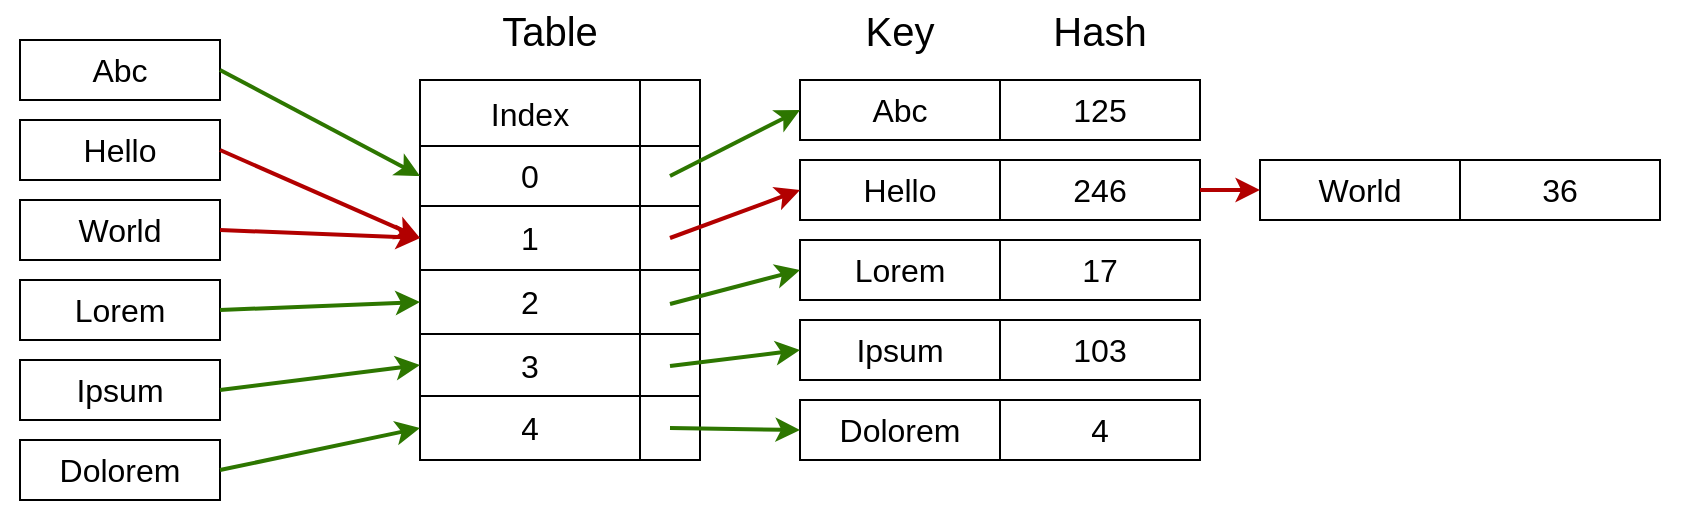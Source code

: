 <mxfile version="23.1.5" type="device">
  <diagram name="Page-1" id="P6LAiym1Qo-3_L6eZ71K">
    <mxGraphModel dx="768" dy="452" grid="1" gridSize="10" guides="1" tooltips="1" connect="1" arrows="1" fold="1" page="1" pageScale="1" pageWidth="850" pageHeight="1100" background="none" math="0" shadow="0">
      <root>
        <mxCell id="0" />
        <mxCell id="1" parent="0" />
        <mxCell id="w5COLIld3eXna8TZJXDG-129" value="" style="rounded=0;whiteSpace=wrap;html=1;fillColor=none;strokeColor=none;" vertex="1" parent="1">
          <mxGeometry x="120" y="150" width="840" height="260" as="geometry" />
        </mxCell>
        <mxCell id="w5COLIld3eXna8TZJXDG-1" value="" style="shape=table;startSize=0;container=1;collapsible=0;childLayout=tableLayout;fontSize=16;" vertex="1" parent="1">
          <mxGeometry x="330" y="190" width="140" height="190" as="geometry" />
        </mxCell>
        <mxCell id="w5COLIld3eXna8TZJXDG-2" value="" style="shape=tableRow;horizontal=0;startSize=0;swimlaneHead=0;swimlaneBody=0;strokeColor=inherit;top=0;left=0;bottom=0;right=0;collapsible=0;dropTarget=0;fillColor=none;points=[[0,0.5],[1,0.5]];portConstraint=eastwest;fontSize=16;" vertex="1" parent="w5COLIld3eXna8TZJXDG-1">
          <mxGeometry width="140" height="33" as="geometry" />
        </mxCell>
        <mxCell id="w5COLIld3eXna8TZJXDG-3" value="Index" style="shape=partialRectangle;html=1;whiteSpace=wrap;connectable=0;strokeColor=inherit;overflow=hidden;fillColor=none;top=0;left=0;bottom=0;right=0;pointerEvents=1;fontSize=16;" vertex="1" parent="w5COLIld3eXna8TZJXDG-2">
          <mxGeometry width="110" height="33" as="geometry">
            <mxRectangle width="110" height="33" as="alternateBounds" />
          </mxGeometry>
        </mxCell>
        <mxCell id="w5COLIld3eXna8TZJXDG-4" value="" style="shape=partialRectangle;html=1;whiteSpace=wrap;connectable=0;strokeColor=inherit;overflow=hidden;fillColor=none;top=0;left=0;bottom=0;right=0;pointerEvents=1;fontSize=16;" vertex="1" parent="w5COLIld3eXna8TZJXDG-2">
          <mxGeometry x="110" width="30" height="33" as="geometry">
            <mxRectangle width="30" height="33" as="alternateBounds" />
          </mxGeometry>
        </mxCell>
        <mxCell id="w5COLIld3eXna8TZJXDG-6" value="" style="shape=tableRow;horizontal=0;startSize=0;swimlaneHead=0;swimlaneBody=0;strokeColor=inherit;top=0;left=0;bottom=0;right=0;collapsible=0;dropTarget=0;fillColor=none;points=[[0,0.5],[1,0.5]];portConstraint=eastwest;fontSize=16;" vertex="1" parent="w5COLIld3eXna8TZJXDG-1">
          <mxGeometry y="33" width="140" height="30" as="geometry" />
        </mxCell>
        <mxCell id="w5COLIld3eXna8TZJXDG-7" value="0" style="shape=partialRectangle;html=1;whiteSpace=wrap;connectable=0;strokeColor=inherit;overflow=hidden;fillColor=none;top=0;left=0;bottom=0;right=0;pointerEvents=1;fontSize=16;" vertex="1" parent="w5COLIld3eXna8TZJXDG-6">
          <mxGeometry width="110" height="30" as="geometry">
            <mxRectangle width="110" height="30" as="alternateBounds" />
          </mxGeometry>
        </mxCell>
        <mxCell id="w5COLIld3eXna8TZJXDG-8" value="" style="shape=partialRectangle;html=1;whiteSpace=wrap;connectable=0;strokeColor=inherit;overflow=hidden;fillColor=none;top=0;left=0;bottom=0;right=0;pointerEvents=1;fontSize=16;" vertex="1" parent="w5COLIld3eXna8TZJXDG-6">
          <mxGeometry x="110" width="30" height="30" as="geometry">
            <mxRectangle width="30" height="30" as="alternateBounds" />
          </mxGeometry>
        </mxCell>
        <mxCell id="w5COLIld3eXna8TZJXDG-10" value="" style="shape=tableRow;horizontal=0;startSize=0;swimlaneHead=0;swimlaneBody=0;strokeColor=inherit;top=0;left=0;bottom=0;right=0;collapsible=0;dropTarget=0;fillColor=none;points=[[0,0.5],[1,0.5]];portConstraint=eastwest;fontSize=16;" vertex="1" parent="w5COLIld3eXna8TZJXDG-1">
          <mxGeometry y="63" width="140" height="32" as="geometry" />
        </mxCell>
        <mxCell id="w5COLIld3eXna8TZJXDG-11" value="1" style="shape=partialRectangle;html=1;whiteSpace=wrap;connectable=0;strokeColor=inherit;overflow=hidden;fillColor=none;top=0;left=0;bottom=0;right=0;pointerEvents=1;fontSize=16;" vertex="1" parent="w5COLIld3eXna8TZJXDG-10">
          <mxGeometry width="110" height="32" as="geometry">
            <mxRectangle width="110" height="32" as="alternateBounds" />
          </mxGeometry>
        </mxCell>
        <mxCell id="w5COLIld3eXna8TZJXDG-12" value="" style="shape=partialRectangle;html=1;whiteSpace=wrap;connectable=0;strokeColor=inherit;overflow=hidden;fillColor=none;top=0;left=0;bottom=0;right=0;pointerEvents=1;fontSize=16;" vertex="1" parent="w5COLIld3eXna8TZJXDG-10">
          <mxGeometry x="110" width="30" height="32" as="geometry">
            <mxRectangle width="30" height="32" as="alternateBounds" />
          </mxGeometry>
        </mxCell>
        <mxCell id="w5COLIld3eXna8TZJXDG-20" style="shape=tableRow;horizontal=0;startSize=0;swimlaneHead=0;swimlaneBody=0;strokeColor=inherit;top=0;left=0;bottom=0;right=0;collapsible=0;dropTarget=0;fillColor=none;points=[[0,0.5],[1,0.5]];portConstraint=eastwest;fontSize=16;" vertex="1" parent="w5COLIld3eXna8TZJXDG-1">
          <mxGeometry y="95" width="140" height="32" as="geometry" />
        </mxCell>
        <mxCell id="w5COLIld3eXna8TZJXDG-21" value="2" style="shape=partialRectangle;html=1;whiteSpace=wrap;connectable=0;strokeColor=inherit;overflow=hidden;fillColor=none;top=0;left=0;bottom=0;right=0;pointerEvents=1;fontSize=16;" vertex="1" parent="w5COLIld3eXna8TZJXDG-20">
          <mxGeometry width="110" height="32" as="geometry">
            <mxRectangle width="110" height="32" as="alternateBounds" />
          </mxGeometry>
        </mxCell>
        <mxCell id="w5COLIld3eXna8TZJXDG-22" style="shape=partialRectangle;html=1;whiteSpace=wrap;connectable=0;strokeColor=inherit;overflow=hidden;fillColor=none;top=0;left=0;bottom=0;right=0;pointerEvents=1;fontSize=16;" vertex="1" parent="w5COLIld3eXna8TZJXDG-20">
          <mxGeometry x="110" width="30" height="32" as="geometry">
            <mxRectangle width="30" height="32" as="alternateBounds" />
          </mxGeometry>
        </mxCell>
        <mxCell id="w5COLIld3eXna8TZJXDG-17" style="shape=tableRow;horizontal=0;startSize=0;swimlaneHead=0;swimlaneBody=0;strokeColor=inherit;top=0;left=0;bottom=0;right=0;collapsible=0;dropTarget=0;fillColor=none;points=[[0,0.5],[1,0.5]];portConstraint=eastwest;fontSize=16;" vertex="1" parent="w5COLIld3eXna8TZJXDG-1">
          <mxGeometry y="127" width="140" height="31" as="geometry" />
        </mxCell>
        <mxCell id="w5COLIld3eXna8TZJXDG-18" value="3" style="shape=partialRectangle;html=1;whiteSpace=wrap;connectable=0;strokeColor=inherit;overflow=hidden;fillColor=none;top=0;left=0;bottom=0;right=0;pointerEvents=1;fontSize=16;" vertex="1" parent="w5COLIld3eXna8TZJXDG-17">
          <mxGeometry width="110" height="31" as="geometry">
            <mxRectangle width="110" height="31" as="alternateBounds" />
          </mxGeometry>
        </mxCell>
        <mxCell id="w5COLIld3eXna8TZJXDG-19" style="shape=partialRectangle;html=1;whiteSpace=wrap;connectable=0;strokeColor=inherit;overflow=hidden;fillColor=none;top=0;left=0;bottom=0;right=0;pointerEvents=1;fontSize=16;" vertex="1" parent="w5COLIld3eXna8TZJXDG-17">
          <mxGeometry x="110" width="30" height="31" as="geometry">
            <mxRectangle width="30" height="31" as="alternateBounds" />
          </mxGeometry>
        </mxCell>
        <mxCell id="w5COLIld3eXna8TZJXDG-14" style="shape=tableRow;horizontal=0;startSize=0;swimlaneHead=0;swimlaneBody=0;strokeColor=inherit;top=0;left=0;bottom=0;right=0;collapsible=0;dropTarget=0;fillColor=none;points=[[0,0.5],[1,0.5]];portConstraint=eastwest;fontSize=16;" vertex="1" parent="w5COLIld3eXna8TZJXDG-1">
          <mxGeometry y="158" width="140" height="32" as="geometry" />
        </mxCell>
        <mxCell id="w5COLIld3eXna8TZJXDG-15" value="4" style="shape=partialRectangle;html=1;whiteSpace=wrap;connectable=0;strokeColor=inherit;overflow=hidden;fillColor=none;top=0;left=0;bottom=0;right=0;pointerEvents=1;fontSize=16;" vertex="1" parent="w5COLIld3eXna8TZJXDG-14">
          <mxGeometry width="110" height="32" as="geometry">
            <mxRectangle width="110" height="32" as="alternateBounds" />
          </mxGeometry>
        </mxCell>
        <mxCell id="w5COLIld3eXna8TZJXDG-16" style="shape=partialRectangle;html=1;whiteSpace=wrap;connectable=0;strokeColor=inherit;overflow=hidden;fillColor=none;top=0;left=0;bottom=0;right=0;pointerEvents=1;fontSize=16;" vertex="1" parent="w5COLIld3eXna8TZJXDG-14">
          <mxGeometry x="110" width="30" height="32" as="geometry">
            <mxRectangle width="30" height="32" as="alternateBounds" />
          </mxGeometry>
        </mxCell>
        <mxCell id="w5COLIld3eXna8TZJXDG-26" value="" style="shape=table;startSize=0;container=1;collapsible=0;childLayout=tableLayout;fontSize=16;" vertex="1" parent="1">
          <mxGeometry x="520" y="190" width="200" height="30" as="geometry" />
        </mxCell>
        <mxCell id="w5COLIld3eXna8TZJXDG-27" value="" style="shape=tableRow;horizontal=0;startSize=0;swimlaneHead=0;swimlaneBody=0;strokeColor=inherit;top=0;left=0;bottom=0;right=0;collapsible=0;dropTarget=0;fillColor=none;points=[[0,0.5],[1,0.5]];portConstraint=eastwest;fontSize=16;" vertex="1" parent="w5COLIld3eXna8TZJXDG-26">
          <mxGeometry width="200" height="30" as="geometry" />
        </mxCell>
        <mxCell id="w5COLIld3eXna8TZJXDG-28" value="Abc" style="shape=partialRectangle;html=1;whiteSpace=wrap;connectable=0;strokeColor=inherit;overflow=hidden;fillColor=none;top=0;left=0;bottom=0;right=0;pointerEvents=1;fontSize=16;" vertex="1" parent="w5COLIld3eXna8TZJXDG-27">
          <mxGeometry width="100" height="30" as="geometry">
            <mxRectangle width="100" height="30" as="alternateBounds" />
          </mxGeometry>
        </mxCell>
        <mxCell id="w5COLIld3eXna8TZJXDG-29" value="125" style="shape=partialRectangle;html=1;whiteSpace=wrap;connectable=0;strokeColor=inherit;overflow=hidden;fillColor=none;top=0;left=0;bottom=0;right=0;pointerEvents=1;fontSize=16;" vertex="1" parent="w5COLIld3eXna8TZJXDG-27">
          <mxGeometry x="100" width="100" height="30" as="geometry">
            <mxRectangle width="100" height="30" as="alternateBounds" />
          </mxGeometry>
        </mxCell>
        <mxCell id="w5COLIld3eXna8TZJXDG-39" value="" style="shape=table;startSize=0;container=1;collapsible=0;childLayout=tableLayout;fontSize=16;" vertex="1" parent="1">
          <mxGeometry x="520" y="230" width="200" height="30" as="geometry" />
        </mxCell>
        <mxCell id="w5COLIld3eXna8TZJXDG-40" value="" style="shape=tableRow;horizontal=0;startSize=0;swimlaneHead=0;swimlaneBody=0;strokeColor=inherit;top=0;left=0;bottom=0;right=0;collapsible=0;dropTarget=0;fillColor=none;points=[[0,0.5],[1,0.5]];portConstraint=eastwest;fontSize=16;" vertex="1" parent="w5COLIld3eXna8TZJXDG-39">
          <mxGeometry width="200" height="30" as="geometry" />
        </mxCell>
        <mxCell id="w5COLIld3eXna8TZJXDG-41" value="Hello" style="shape=partialRectangle;html=1;whiteSpace=wrap;connectable=0;strokeColor=inherit;overflow=hidden;fillColor=none;top=0;left=0;bottom=0;right=0;pointerEvents=1;fontSize=16;" vertex="1" parent="w5COLIld3eXna8TZJXDG-40">
          <mxGeometry width="100" height="30" as="geometry">
            <mxRectangle width="100" height="30" as="alternateBounds" />
          </mxGeometry>
        </mxCell>
        <mxCell id="w5COLIld3eXna8TZJXDG-42" value="246" style="shape=partialRectangle;html=1;whiteSpace=wrap;connectable=0;strokeColor=inherit;overflow=hidden;fillColor=none;top=0;left=0;bottom=0;right=0;pointerEvents=1;fontSize=16;" vertex="1" parent="w5COLIld3eXna8TZJXDG-40">
          <mxGeometry x="100" width="100" height="30" as="geometry">
            <mxRectangle width="100" height="30" as="alternateBounds" />
          </mxGeometry>
        </mxCell>
        <mxCell id="w5COLIld3eXna8TZJXDG-44" value="" style="shape=table;startSize=0;container=1;collapsible=0;childLayout=tableLayout;fontSize=16;" vertex="1" parent="1">
          <mxGeometry x="520" y="270" width="200" height="30" as="geometry" />
        </mxCell>
        <mxCell id="w5COLIld3eXna8TZJXDG-45" value="" style="shape=tableRow;horizontal=0;startSize=0;swimlaneHead=0;swimlaneBody=0;strokeColor=inherit;top=0;left=0;bottom=0;right=0;collapsible=0;dropTarget=0;fillColor=none;points=[[0,0.5],[1,0.5]];portConstraint=eastwest;fontSize=16;" vertex="1" parent="w5COLIld3eXna8TZJXDG-44">
          <mxGeometry width="200" height="30" as="geometry" />
        </mxCell>
        <mxCell id="w5COLIld3eXna8TZJXDG-46" value="Lorem" style="shape=partialRectangle;html=1;whiteSpace=wrap;connectable=0;strokeColor=inherit;overflow=hidden;fillColor=none;top=0;left=0;bottom=0;right=0;pointerEvents=1;fontSize=16;" vertex="1" parent="w5COLIld3eXna8TZJXDG-45">
          <mxGeometry width="100" height="30" as="geometry">
            <mxRectangle width="100" height="30" as="alternateBounds" />
          </mxGeometry>
        </mxCell>
        <mxCell id="w5COLIld3eXna8TZJXDG-47" value="17" style="shape=partialRectangle;html=1;whiteSpace=wrap;connectable=0;strokeColor=inherit;overflow=hidden;fillColor=none;top=0;left=0;bottom=0;right=0;pointerEvents=1;fontSize=16;" vertex="1" parent="w5COLIld3eXna8TZJXDG-45">
          <mxGeometry x="100" width="100" height="30" as="geometry">
            <mxRectangle width="100" height="30" as="alternateBounds" />
          </mxGeometry>
        </mxCell>
        <mxCell id="w5COLIld3eXna8TZJXDG-49" value="" style="shape=table;startSize=0;container=1;collapsible=0;childLayout=tableLayout;fontSize=16;" vertex="1" parent="1">
          <mxGeometry x="520" y="310" width="200" height="30" as="geometry" />
        </mxCell>
        <mxCell id="w5COLIld3eXna8TZJXDG-50" value="" style="shape=tableRow;horizontal=0;startSize=0;swimlaneHead=0;swimlaneBody=0;strokeColor=inherit;top=0;left=0;bottom=0;right=0;collapsible=0;dropTarget=0;fillColor=none;points=[[0,0.5],[1,0.5]];portConstraint=eastwest;fontSize=16;" vertex="1" parent="w5COLIld3eXna8TZJXDG-49">
          <mxGeometry width="200" height="30" as="geometry" />
        </mxCell>
        <mxCell id="w5COLIld3eXna8TZJXDG-51" value="Ipsum" style="shape=partialRectangle;html=1;whiteSpace=wrap;connectable=0;strokeColor=inherit;overflow=hidden;fillColor=none;top=0;left=0;bottom=0;right=0;pointerEvents=1;fontSize=16;" vertex="1" parent="w5COLIld3eXna8TZJXDG-50">
          <mxGeometry width="100" height="30" as="geometry">
            <mxRectangle width="100" height="30" as="alternateBounds" />
          </mxGeometry>
        </mxCell>
        <mxCell id="w5COLIld3eXna8TZJXDG-52" value="103" style="shape=partialRectangle;html=1;whiteSpace=wrap;connectable=0;strokeColor=inherit;overflow=hidden;fillColor=none;top=0;left=0;bottom=0;right=0;pointerEvents=1;fontSize=16;" vertex="1" parent="w5COLIld3eXna8TZJXDG-50">
          <mxGeometry x="100" width="100" height="30" as="geometry">
            <mxRectangle width="100" height="30" as="alternateBounds" />
          </mxGeometry>
        </mxCell>
        <mxCell id="w5COLIld3eXna8TZJXDG-54" value="" style="shape=table;startSize=0;container=1;collapsible=0;childLayout=tableLayout;fontSize=16;" vertex="1" parent="1">
          <mxGeometry x="520" y="350" width="200" height="30" as="geometry" />
        </mxCell>
        <mxCell id="w5COLIld3eXna8TZJXDG-55" value="" style="shape=tableRow;horizontal=0;startSize=0;swimlaneHead=0;swimlaneBody=0;strokeColor=inherit;top=0;left=0;bottom=0;right=0;collapsible=0;dropTarget=0;fillColor=none;points=[[0,0.5],[1,0.5]];portConstraint=eastwest;fontSize=16;" vertex="1" parent="w5COLIld3eXna8TZJXDG-54">
          <mxGeometry width="200" height="30" as="geometry" />
        </mxCell>
        <mxCell id="w5COLIld3eXna8TZJXDG-56" value="Dolorem" style="shape=partialRectangle;html=1;whiteSpace=wrap;connectable=0;strokeColor=inherit;overflow=hidden;fillColor=none;top=0;left=0;bottom=0;right=0;pointerEvents=1;fontSize=16;" vertex="1" parent="w5COLIld3eXna8TZJXDG-55">
          <mxGeometry width="100" height="30" as="geometry">
            <mxRectangle width="100" height="30" as="alternateBounds" />
          </mxGeometry>
        </mxCell>
        <mxCell id="w5COLIld3eXna8TZJXDG-57" value="4" style="shape=partialRectangle;html=1;whiteSpace=wrap;connectable=0;strokeColor=inherit;overflow=hidden;fillColor=none;top=0;left=0;bottom=0;right=0;pointerEvents=1;fontSize=16;" vertex="1" parent="w5COLIld3eXna8TZJXDG-55">
          <mxGeometry x="100" width="100" height="30" as="geometry">
            <mxRectangle width="100" height="30" as="alternateBounds" />
          </mxGeometry>
        </mxCell>
        <mxCell id="w5COLIld3eXna8TZJXDG-78" value="" style="shape=table;startSize=0;container=1;collapsible=0;childLayout=tableLayout;fontSize=16;" vertex="1" parent="1">
          <mxGeometry x="750" y="230" width="200" height="30" as="geometry" />
        </mxCell>
        <mxCell id="w5COLIld3eXna8TZJXDG-79" value="" style="shape=tableRow;horizontal=0;startSize=0;swimlaneHead=0;swimlaneBody=0;strokeColor=inherit;top=0;left=0;bottom=0;right=0;collapsible=0;dropTarget=0;fillColor=none;points=[[0,0.5],[1,0.5]];portConstraint=eastwest;fontSize=16;" vertex="1" parent="w5COLIld3eXna8TZJXDG-78">
          <mxGeometry width="200" height="30" as="geometry" />
        </mxCell>
        <mxCell id="w5COLIld3eXna8TZJXDG-80" value="World" style="shape=partialRectangle;html=1;whiteSpace=wrap;connectable=0;strokeColor=inherit;overflow=hidden;fillColor=none;top=0;left=0;bottom=0;right=0;pointerEvents=1;fontSize=16;" vertex="1" parent="w5COLIld3eXna8TZJXDG-79">
          <mxGeometry width="100" height="30" as="geometry">
            <mxRectangle width="100" height="30" as="alternateBounds" />
          </mxGeometry>
        </mxCell>
        <mxCell id="w5COLIld3eXna8TZJXDG-81" value="36" style="shape=partialRectangle;html=1;whiteSpace=wrap;connectable=0;strokeColor=inherit;overflow=hidden;fillColor=none;top=0;left=0;bottom=0;right=0;pointerEvents=1;fontSize=16;" vertex="1" parent="w5COLIld3eXna8TZJXDG-79">
          <mxGeometry x="100" width="100" height="30" as="geometry">
            <mxRectangle width="100" height="30" as="alternateBounds" />
          </mxGeometry>
        </mxCell>
        <mxCell id="w5COLIld3eXna8TZJXDG-82" value="" style="endArrow=classic;html=1;rounded=0;exitX=1;exitY=0.5;exitDx=0;exitDy=0;entryX=0;entryY=0.5;entryDx=0;entryDy=0;fillColor=#e51400;strokeColor=#B20000;strokeWidth=2;" edge="1" parent="1" source="w5COLIld3eXna8TZJXDG-40" target="w5COLIld3eXna8TZJXDG-79">
          <mxGeometry width="50" height="50" relative="1" as="geometry">
            <mxPoint x="730" y="230" as="sourcePoint" />
            <mxPoint x="780" y="180" as="targetPoint" />
          </mxGeometry>
        </mxCell>
        <mxCell id="w5COLIld3eXna8TZJXDG-83" value="Table" style="text;html=1;align=center;verticalAlign=middle;whiteSpace=wrap;rounded=0;fontSize=20;" vertex="1" parent="1">
          <mxGeometry x="365" y="150" width="60" height="30" as="geometry" />
        </mxCell>
        <mxCell id="w5COLIld3eXna8TZJXDG-84" value="Key" style="text;html=1;align=center;verticalAlign=middle;whiteSpace=wrap;rounded=0;fontSize=20;" vertex="1" parent="1">
          <mxGeometry x="540" y="150" width="60" height="30" as="geometry" />
        </mxCell>
        <mxCell id="w5COLIld3eXna8TZJXDG-85" value="Hash" style="text;html=1;align=center;verticalAlign=middle;whiteSpace=wrap;rounded=0;fontSize=20;" vertex="1" parent="1">
          <mxGeometry x="640" y="150" width="60" height="30" as="geometry" />
        </mxCell>
        <mxCell id="w5COLIld3eXna8TZJXDG-87" value="" style="shape=table;startSize=0;container=1;collapsible=0;childLayout=tableLayout;fontSize=16;" vertex="1" parent="1">
          <mxGeometry x="130" y="170" width="100" height="30" as="geometry" />
        </mxCell>
        <mxCell id="w5COLIld3eXna8TZJXDG-88" value="" style="shape=tableRow;horizontal=0;startSize=0;swimlaneHead=0;swimlaneBody=0;strokeColor=inherit;top=0;left=0;bottom=0;right=0;collapsible=0;dropTarget=0;fillColor=none;points=[[0,0.5],[1,0.5]];portConstraint=eastwest;fontSize=16;" vertex="1" parent="w5COLIld3eXna8TZJXDG-87">
          <mxGeometry width="100" height="30" as="geometry" />
        </mxCell>
        <mxCell id="w5COLIld3eXna8TZJXDG-89" value="Abc" style="shape=partialRectangle;html=1;whiteSpace=wrap;connectable=0;strokeColor=inherit;overflow=hidden;fillColor=none;top=0;left=0;bottom=0;right=0;pointerEvents=1;fontSize=16;" vertex="1" parent="w5COLIld3eXna8TZJXDG-88">
          <mxGeometry width="100" height="30" as="geometry">
            <mxRectangle width="100" height="30" as="alternateBounds" />
          </mxGeometry>
        </mxCell>
        <mxCell id="w5COLIld3eXna8TZJXDG-95" value="" style="shape=table;startSize=0;container=1;collapsible=0;childLayout=tableLayout;fontSize=16;" vertex="1" parent="1">
          <mxGeometry x="130" y="210" width="100" height="30" as="geometry" />
        </mxCell>
        <mxCell id="w5COLIld3eXna8TZJXDG-96" value="" style="shape=tableRow;horizontal=0;startSize=0;swimlaneHead=0;swimlaneBody=0;strokeColor=inherit;top=0;left=0;bottom=0;right=0;collapsible=0;dropTarget=0;fillColor=none;points=[[0,0.5],[1,0.5]];portConstraint=eastwest;fontSize=16;" vertex="1" parent="w5COLIld3eXna8TZJXDG-95">
          <mxGeometry width="100" height="30" as="geometry" />
        </mxCell>
        <mxCell id="w5COLIld3eXna8TZJXDG-97" value="Hello" style="shape=partialRectangle;html=1;whiteSpace=wrap;connectable=0;strokeColor=inherit;overflow=hidden;fillColor=none;top=0;left=0;bottom=0;right=0;pointerEvents=1;fontSize=16;" vertex="1" parent="w5COLIld3eXna8TZJXDG-96">
          <mxGeometry width="100" height="30" as="geometry">
            <mxRectangle width="100" height="30" as="alternateBounds" />
          </mxGeometry>
        </mxCell>
        <mxCell id="w5COLIld3eXna8TZJXDG-98" value="" style="shape=table;startSize=0;container=1;collapsible=0;childLayout=tableLayout;fontSize=16;" vertex="1" parent="1">
          <mxGeometry x="130" y="250" width="100" height="30" as="geometry" />
        </mxCell>
        <mxCell id="w5COLIld3eXna8TZJXDG-99" value="" style="shape=tableRow;horizontal=0;startSize=0;swimlaneHead=0;swimlaneBody=0;strokeColor=inherit;top=0;left=0;bottom=0;right=0;collapsible=0;dropTarget=0;fillColor=none;points=[[0,0.5],[1,0.5]];portConstraint=eastwest;fontSize=16;" vertex="1" parent="w5COLIld3eXna8TZJXDG-98">
          <mxGeometry width="100" height="30" as="geometry" />
        </mxCell>
        <mxCell id="w5COLIld3eXna8TZJXDG-100" value="World" style="shape=partialRectangle;html=1;whiteSpace=wrap;connectable=0;strokeColor=inherit;overflow=hidden;fillColor=none;top=0;left=0;bottom=0;right=0;pointerEvents=1;fontSize=16;" vertex="1" parent="w5COLIld3eXna8TZJXDG-99">
          <mxGeometry width="100" height="30" as="geometry">
            <mxRectangle width="100" height="30" as="alternateBounds" />
          </mxGeometry>
        </mxCell>
        <mxCell id="w5COLIld3eXna8TZJXDG-101" value="" style="shape=table;startSize=0;container=1;collapsible=0;childLayout=tableLayout;fontSize=16;" vertex="1" parent="1">
          <mxGeometry x="130" y="290" width="100" height="30" as="geometry" />
        </mxCell>
        <mxCell id="w5COLIld3eXna8TZJXDG-102" value="" style="shape=tableRow;horizontal=0;startSize=0;swimlaneHead=0;swimlaneBody=0;strokeColor=inherit;top=0;left=0;bottom=0;right=0;collapsible=0;dropTarget=0;fillColor=none;points=[[0,0.5],[1,0.5]];portConstraint=eastwest;fontSize=16;" vertex="1" parent="w5COLIld3eXna8TZJXDG-101">
          <mxGeometry width="100" height="30" as="geometry" />
        </mxCell>
        <mxCell id="w5COLIld3eXna8TZJXDG-103" value="Lorem" style="shape=partialRectangle;html=1;whiteSpace=wrap;connectable=0;strokeColor=inherit;overflow=hidden;fillColor=none;top=0;left=0;bottom=0;right=0;pointerEvents=1;fontSize=16;" vertex="1" parent="w5COLIld3eXna8TZJXDG-102">
          <mxGeometry width="100" height="30" as="geometry">
            <mxRectangle width="100" height="30" as="alternateBounds" />
          </mxGeometry>
        </mxCell>
        <mxCell id="w5COLIld3eXna8TZJXDG-104" value="" style="shape=table;startSize=0;container=1;collapsible=0;childLayout=tableLayout;fontSize=16;" vertex="1" parent="1">
          <mxGeometry x="130" y="330" width="100" height="30" as="geometry" />
        </mxCell>
        <mxCell id="w5COLIld3eXna8TZJXDG-105" value="" style="shape=tableRow;horizontal=0;startSize=0;swimlaneHead=0;swimlaneBody=0;strokeColor=inherit;top=0;left=0;bottom=0;right=0;collapsible=0;dropTarget=0;fillColor=none;points=[[0,0.5],[1,0.5]];portConstraint=eastwest;fontSize=16;" vertex="1" parent="w5COLIld3eXna8TZJXDG-104">
          <mxGeometry width="100" height="30" as="geometry" />
        </mxCell>
        <mxCell id="w5COLIld3eXna8TZJXDG-106" value="Ipsum" style="shape=partialRectangle;html=1;whiteSpace=wrap;connectable=0;strokeColor=inherit;overflow=hidden;fillColor=none;top=0;left=0;bottom=0;right=0;pointerEvents=1;fontSize=16;" vertex="1" parent="w5COLIld3eXna8TZJXDG-105">
          <mxGeometry width="100" height="30" as="geometry">
            <mxRectangle width="100" height="30" as="alternateBounds" />
          </mxGeometry>
        </mxCell>
        <mxCell id="w5COLIld3eXna8TZJXDG-107" value="" style="shape=table;startSize=0;container=1;collapsible=0;childLayout=tableLayout;fontSize=16;" vertex="1" parent="1">
          <mxGeometry x="130" y="370" width="100" height="30" as="geometry" />
        </mxCell>
        <mxCell id="w5COLIld3eXna8TZJXDG-108" value="" style="shape=tableRow;horizontal=0;startSize=0;swimlaneHead=0;swimlaneBody=0;strokeColor=inherit;top=0;left=0;bottom=0;right=0;collapsible=0;dropTarget=0;fillColor=none;points=[[0,0.5],[1,0.5]];portConstraint=eastwest;fontSize=16;" vertex="1" parent="w5COLIld3eXna8TZJXDG-107">
          <mxGeometry width="100" height="30" as="geometry" />
        </mxCell>
        <mxCell id="w5COLIld3eXna8TZJXDG-109" value="Dolorem" style="shape=partialRectangle;html=1;whiteSpace=wrap;connectable=0;strokeColor=inherit;overflow=hidden;fillColor=none;top=0;left=0;bottom=0;right=0;pointerEvents=1;fontSize=16;" vertex="1" parent="w5COLIld3eXna8TZJXDG-108">
          <mxGeometry width="100" height="30" as="geometry">
            <mxRectangle width="100" height="30" as="alternateBounds" />
          </mxGeometry>
        </mxCell>
        <mxCell id="w5COLIld3eXna8TZJXDG-110" value="" style="endArrow=classic;html=1;rounded=0;exitX=1;exitY=0.5;exitDx=0;exitDy=0;entryX=0;entryY=0.5;entryDx=0;entryDy=0;fillColor=#60a917;strokeColor=#2D7600;strokeWidth=2;" edge="1" parent="1" source="w5COLIld3eXna8TZJXDG-88" target="w5COLIld3eXna8TZJXDG-6">
          <mxGeometry width="50" height="50" relative="1" as="geometry">
            <mxPoint x="320" y="360" as="sourcePoint" />
            <mxPoint x="370" y="310" as="targetPoint" />
          </mxGeometry>
        </mxCell>
        <mxCell id="w5COLIld3eXna8TZJXDG-118" value="" style="endArrow=classic;html=1;rounded=0;entryX=0;entryY=0.5;entryDx=0;entryDy=0;fillColor=#60a917;strokeColor=#2D7600;strokeWidth=2;" edge="1" parent="1" target="w5COLIld3eXna8TZJXDG-27">
          <mxGeometry width="50" height="50" relative="1" as="geometry">
            <mxPoint x="455" y="238" as="sourcePoint" />
            <mxPoint x="300" y="290" as="targetPoint" />
          </mxGeometry>
        </mxCell>
        <mxCell id="w5COLIld3eXna8TZJXDG-119" value="" style="endArrow=classic;html=1;rounded=0;entryX=0;entryY=0.5;entryDx=0;entryDy=0;fillColor=#e51400;strokeColor=#B20000;strokeWidth=2;" edge="1" parent="1" target="w5COLIld3eXna8TZJXDG-40">
          <mxGeometry width="50" height="50" relative="1" as="geometry">
            <mxPoint x="455" y="269" as="sourcePoint" />
            <mxPoint x="530" y="215" as="targetPoint" />
          </mxGeometry>
        </mxCell>
        <mxCell id="w5COLIld3eXna8TZJXDG-120" value="" style="endArrow=classic;html=1;rounded=0;entryX=0;entryY=0.5;entryDx=0;entryDy=0;fillColor=#60a917;strokeColor=#2D7600;strokeWidth=2;" edge="1" parent="1" target="w5COLIld3eXna8TZJXDG-45">
          <mxGeometry width="50" height="50" relative="1" as="geometry">
            <mxPoint x="455" y="302" as="sourcePoint" />
            <mxPoint x="540" y="225" as="targetPoint" />
          </mxGeometry>
        </mxCell>
        <mxCell id="w5COLIld3eXna8TZJXDG-121" value="" style="endArrow=classic;html=1;rounded=0;entryX=0;entryY=0.5;entryDx=0;entryDy=0;fillColor=#60a917;strokeColor=#2D7600;strokeWidth=2;" edge="1" parent="1" target="w5COLIld3eXna8TZJXDG-50">
          <mxGeometry width="50" height="50" relative="1" as="geometry">
            <mxPoint x="455" y="333" as="sourcePoint" />
            <mxPoint x="530" y="295" as="targetPoint" />
          </mxGeometry>
        </mxCell>
        <mxCell id="w5COLIld3eXna8TZJXDG-122" value="" style="endArrow=classic;html=1;rounded=0;entryX=0;entryY=0.5;entryDx=0;entryDy=0;fillColor=#60a917;strokeColor=#2D7600;strokeWidth=2;" edge="1" parent="1" target="w5COLIld3eXna8TZJXDG-55">
          <mxGeometry width="50" height="50" relative="1" as="geometry">
            <mxPoint x="455" y="364" as="sourcePoint" />
            <mxPoint x="540" y="305" as="targetPoint" />
          </mxGeometry>
        </mxCell>
        <mxCell id="w5COLIld3eXna8TZJXDG-123" value="" style="endArrow=classic;html=1;rounded=0;entryX=0;entryY=0.5;entryDx=0;entryDy=0;exitX=1;exitY=0.5;exitDx=0;exitDy=0;fillColor=#e51400;strokeColor=#B20000;strokeWidth=2;" edge="1" parent="1" source="w5COLIld3eXna8TZJXDG-96" target="w5COLIld3eXna8TZJXDG-10">
          <mxGeometry width="50" height="50" relative="1" as="geometry">
            <mxPoint x="250" y="286" as="sourcePoint" />
            <mxPoint x="300" y="270" as="targetPoint" />
          </mxGeometry>
        </mxCell>
        <mxCell id="w5COLIld3eXna8TZJXDG-125" value="" style="endArrow=classic;html=1;rounded=0;entryX=0;entryY=0.5;entryDx=0;entryDy=0;exitX=1;exitY=0.5;exitDx=0;exitDy=0;fillColor=#e51400;strokeColor=#B20000;strokeWidth=2;" edge="1" parent="1" source="w5COLIld3eXna8TZJXDG-99" target="w5COLIld3eXna8TZJXDG-10">
          <mxGeometry width="50" height="50" relative="1" as="geometry">
            <mxPoint x="240" y="235" as="sourcePoint" />
            <mxPoint x="340" y="279" as="targetPoint" />
          </mxGeometry>
        </mxCell>
        <mxCell id="w5COLIld3eXna8TZJXDG-126" value="" style="endArrow=classic;html=1;rounded=0;entryX=0;entryY=0.5;entryDx=0;entryDy=0;exitX=1;exitY=0.5;exitDx=0;exitDy=0;fillColor=#60a917;strokeColor=#2D7600;strokeWidth=2;" edge="1" parent="1" source="w5COLIld3eXna8TZJXDG-102" target="w5COLIld3eXna8TZJXDG-20">
          <mxGeometry width="50" height="50" relative="1" as="geometry">
            <mxPoint x="240" y="300" as="sourcePoint" />
            <mxPoint x="340" y="344" as="targetPoint" />
          </mxGeometry>
        </mxCell>
        <mxCell id="w5COLIld3eXna8TZJXDG-127" value="" style="endArrow=classic;html=1;rounded=0;entryX=0;entryY=0.5;entryDx=0;entryDy=0;exitX=1;exitY=0.5;exitDx=0;exitDy=0;fillColor=#60a917;strokeColor=#2D7600;strokeWidth=2;" edge="1" parent="1" source="w5COLIld3eXna8TZJXDG-105" target="w5COLIld3eXna8TZJXDG-17">
          <mxGeometry width="50" height="50" relative="1" as="geometry">
            <mxPoint x="260" y="255" as="sourcePoint" />
            <mxPoint x="360" y="299" as="targetPoint" />
          </mxGeometry>
        </mxCell>
        <mxCell id="w5COLIld3eXna8TZJXDG-128" value="" style="endArrow=classic;html=1;rounded=0;entryX=0;entryY=0.5;entryDx=0;entryDy=0;exitX=1;exitY=0.5;exitDx=0;exitDy=0;fillColor=#60a917;strokeColor=#2D7600;strokeWidth=2;" edge="1" parent="1" source="w5COLIld3eXna8TZJXDG-108" target="w5COLIld3eXna8TZJXDG-14">
          <mxGeometry width="50" height="50" relative="1" as="geometry">
            <mxPoint x="270" y="265" as="sourcePoint" />
            <mxPoint x="370" y="309" as="targetPoint" />
          </mxGeometry>
        </mxCell>
      </root>
    </mxGraphModel>
  </diagram>
</mxfile>
